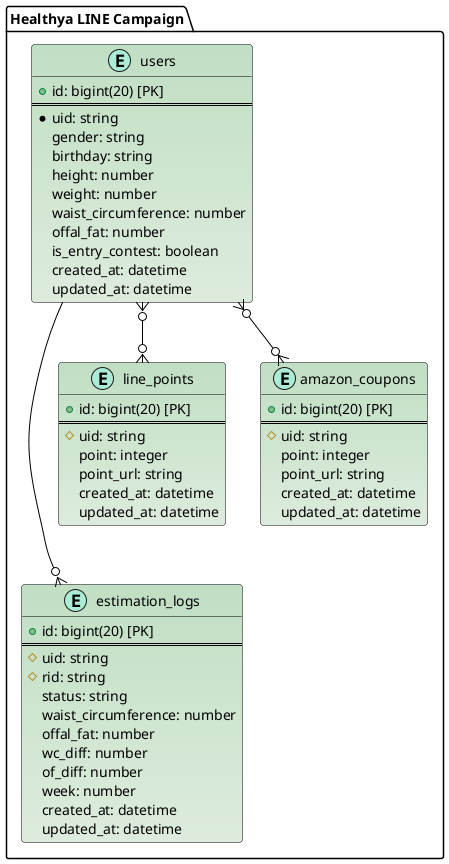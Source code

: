 @startuml

!define COMMON #C1DFC4-DEECDD
!define ENTITY_ICON #ABECD6

skinparam class {
    BorderColor Black
    ArrowColor Black
}

package "Healthya LINE Campaign" as application {
  entity "users" <<E, ENTITY_ICON>> COMMON {
    + id: bigint(20) [PK]
    ==
    * uid: string
    gender: string
    birthday: string
    height: number
    weight: number
    waist_circumference: number
    offal_fat: number
    is_entry_contest: boolean
    created_at: datetime
    updated_at: datetime
  }

  entity "estimation_logs" <<E, ENTITY_ICON>> COMMON {
    + id: bigint(20) [PK]
    ==
    # uid: string
    # rid: string
    status: string
    waist_circumference: number
    offal_fat: number
    wc_diff: number
    of_diff: number
    week: number
    created_at: datetime
    updated_at: datetime
  }

  entity "line_points" <<E, ENTITY_ICON>> COMMON {
    + id: bigint(20) [PK]
    ==
    # uid: string
    point: integer
    point_url: string
    created_at: datetime
    updated_at: datetime
  }

  entity "amazon_coupons" <<E, ENTITY_ICON>> COMMON {
    + id: bigint(20) [PK]
    ==
    # uid: string
    point: integer
    point_url: string
    created_at: datetime
    updated_at: datetime
  }
}

users ---o{ estimation_logs
users }o--o{ line_points
users }o--o{ amazon_coupons

@enduml
